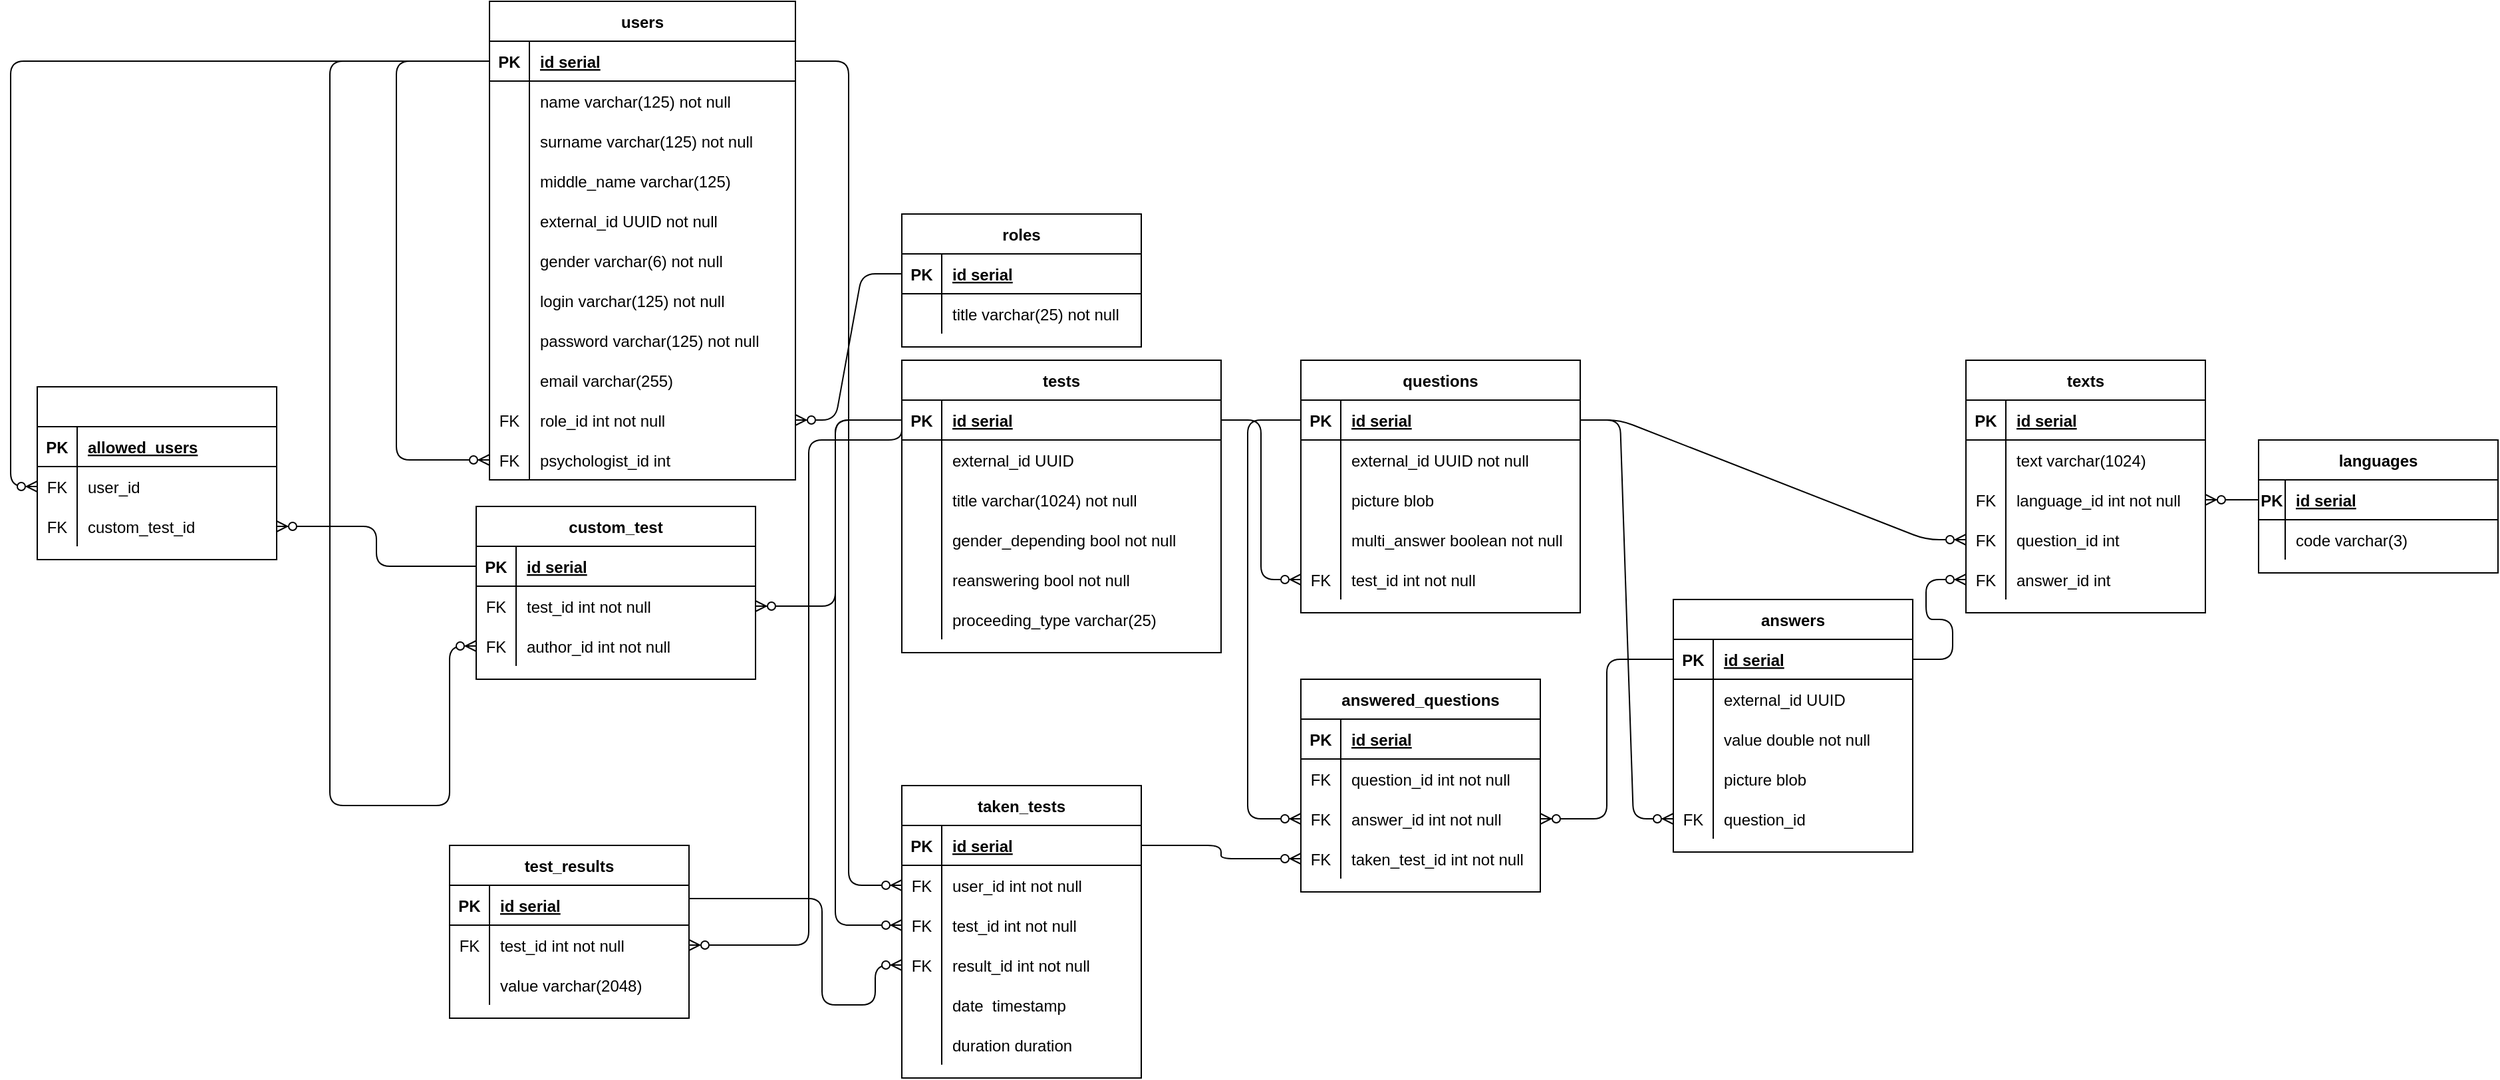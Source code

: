 <mxfile version="13.9.9" type="device"><diagram id="R2lEEEUBdFMjLlhIrx00" name="Page-1"><mxGraphModel dx="2321" dy="714" grid="1" gridSize="10" guides="1" tooltips="1" connect="1" arrows="1" fold="1" page="1" pageScale="1" pageWidth="850" pageHeight="1100" math="0" shadow="0" extFonts="Permanent Marker^https://fonts.googleapis.com/css?family=Permanent+Marker"><root><mxCell id="0"/><mxCell id="1" parent="0"/><mxCell id="3nkC1NGxihvUx6n18fSb-1" value="roles" style="shape=table;startSize=30;container=1;collapsible=1;childLayout=tableLayout;fixedRows=1;rowLines=0;fontStyle=1;align=center;resizeLast=1;" vertex="1" parent="1"><mxGeometry x="500" y="250" width="180" height="100" as="geometry"/></mxCell><mxCell id="3nkC1NGxihvUx6n18fSb-2" value="" style="shape=partialRectangle;collapsible=0;dropTarget=0;pointerEvents=0;fillColor=none;top=0;left=0;bottom=1;right=0;points=[[0,0.5],[1,0.5]];portConstraint=eastwest;" vertex="1" parent="3nkC1NGxihvUx6n18fSb-1"><mxGeometry y="30" width="180" height="30" as="geometry"/></mxCell><mxCell id="3nkC1NGxihvUx6n18fSb-3" value="PK" style="shape=partialRectangle;connectable=0;fillColor=none;top=0;left=0;bottom=0;right=0;fontStyle=1;overflow=hidden;" vertex="1" parent="3nkC1NGxihvUx6n18fSb-2"><mxGeometry width="30" height="30" as="geometry"/></mxCell><mxCell id="3nkC1NGxihvUx6n18fSb-4" value="id serial" style="shape=partialRectangle;connectable=0;fillColor=none;top=0;left=0;bottom=0;right=0;align=left;spacingLeft=6;fontStyle=5;overflow=hidden;" vertex="1" parent="3nkC1NGxihvUx6n18fSb-2"><mxGeometry x="30" width="150" height="30" as="geometry"/></mxCell><mxCell id="3nkC1NGxihvUx6n18fSb-5" value="" style="shape=partialRectangle;collapsible=0;dropTarget=0;pointerEvents=0;fillColor=none;top=0;left=0;bottom=0;right=0;points=[[0,0.5],[1,0.5]];portConstraint=eastwest;" vertex="1" parent="3nkC1NGxihvUx6n18fSb-1"><mxGeometry y="60" width="180" height="30" as="geometry"/></mxCell><mxCell id="3nkC1NGxihvUx6n18fSb-6" value="" style="shape=partialRectangle;connectable=0;fillColor=none;top=0;left=0;bottom=0;right=0;editable=1;overflow=hidden;" vertex="1" parent="3nkC1NGxihvUx6n18fSb-5"><mxGeometry width="30" height="30" as="geometry"/></mxCell><mxCell id="3nkC1NGxihvUx6n18fSb-7" value="title varchar(25) not null" style="shape=partialRectangle;connectable=0;fillColor=none;top=0;left=0;bottom=0;right=0;align=left;spacingLeft=6;overflow=hidden;" vertex="1" parent="3nkC1NGxihvUx6n18fSb-5"><mxGeometry x="30" width="150" height="30" as="geometry"/></mxCell><mxCell id="3nkC1NGxihvUx6n18fSb-14" value="users" style="shape=table;startSize=30;container=1;collapsible=1;childLayout=tableLayout;fixedRows=1;rowLines=0;fontStyle=1;align=center;resizeLast=1;" vertex="1" parent="1"><mxGeometry x="190" y="90" width="230" height="360" as="geometry"/></mxCell><mxCell id="3nkC1NGxihvUx6n18fSb-71" style="edgeStyle=orthogonalEdgeStyle;rounded=1;orthogonalLoop=1;jettySize=auto;html=1;entryX=0;entryY=0.5;entryDx=0;entryDy=0;endArrow=ERzeroToMany;endFill=1;" edge="1" parent="3nkC1NGxihvUx6n18fSb-14" source="3nkC1NGxihvUx6n18fSb-15" target="3nkC1NGxihvUx6n18fSb-66"><mxGeometry relative="1" as="geometry"><Array as="points"><mxPoint x="-70" y="45"/><mxPoint x="-70" y="345"/></Array></mxGeometry></mxCell><mxCell id="3nkC1NGxihvUx6n18fSb-15" value="" style="shape=partialRectangle;collapsible=0;dropTarget=0;pointerEvents=0;fillColor=none;top=0;left=0;bottom=1;right=0;points=[[0,0.5],[1,0.5]];portConstraint=eastwest;" vertex="1" parent="3nkC1NGxihvUx6n18fSb-14"><mxGeometry y="30" width="230" height="30" as="geometry"/></mxCell><mxCell id="3nkC1NGxihvUx6n18fSb-16" value="PK" style="shape=partialRectangle;connectable=0;fillColor=none;top=0;left=0;bottom=0;right=0;fontStyle=1;overflow=hidden;" vertex="1" parent="3nkC1NGxihvUx6n18fSb-15"><mxGeometry width="30" height="30" as="geometry"/></mxCell><mxCell id="3nkC1NGxihvUx6n18fSb-17" value="id serial" style="shape=partialRectangle;connectable=0;fillColor=none;top=0;left=0;bottom=0;right=0;align=left;spacingLeft=6;fontStyle=5;overflow=hidden;" vertex="1" parent="3nkC1NGxihvUx6n18fSb-15"><mxGeometry x="30" width="200" height="30" as="geometry"/></mxCell><mxCell id="3nkC1NGxihvUx6n18fSb-18" value="" style="shape=partialRectangle;collapsible=0;dropTarget=0;pointerEvents=0;fillColor=none;top=0;left=0;bottom=0;right=0;points=[[0,0.5],[1,0.5]];portConstraint=eastwest;" vertex="1" parent="3nkC1NGxihvUx6n18fSb-14"><mxGeometry y="60" width="230" height="30" as="geometry"/></mxCell><mxCell id="3nkC1NGxihvUx6n18fSb-19" value="" style="shape=partialRectangle;connectable=0;fillColor=none;top=0;left=0;bottom=0;right=0;editable=1;overflow=hidden;" vertex="1" parent="3nkC1NGxihvUx6n18fSb-18"><mxGeometry width="30" height="30" as="geometry"/></mxCell><mxCell id="3nkC1NGxihvUx6n18fSb-20" value="name varchar(125) not null" style="shape=partialRectangle;connectable=0;fillColor=none;top=0;left=0;bottom=0;right=0;align=left;spacingLeft=6;overflow=hidden;" vertex="1" parent="3nkC1NGxihvUx6n18fSb-18"><mxGeometry x="30" width="200" height="30" as="geometry"/></mxCell><mxCell id="3nkC1NGxihvUx6n18fSb-21" value="" style="shape=partialRectangle;collapsible=0;dropTarget=0;pointerEvents=0;fillColor=none;top=0;left=0;bottom=0;right=0;points=[[0,0.5],[1,0.5]];portConstraint=eastwest;" vertex="1" parent="3nkC1NGxihvUx6n18fSb-14"><mxGeometry y="90" width="230" height="30" as="geometry"/></mxCell><mxCell id="3nkC1NGxihvUx6n18fSb-22" value="" style="shape=partialRectangle;connectable=0;fillColor=none;top=0;left=0;bottom=0;right=0;editable=1;overflow=hidden;" vertex="1" parent="3nkC1NGxihvUx6n18fSb-21"><mxGeometry width="30" height="30" as="geometry"/></mxCell><mxCell id="3nkC1NGxihvUx6n18fSb-23" value="surname varchar(125) not null" style="shape=partialRectangle;connectable=0;fillColor=none;top=0;left=0;bottom=0;right=0;align=left;spacingLeft=6;overflow=hidden;" vertex="1" parent="3nkC1NGxihvUx6n18fSb-21"><mxGeometry x="30" width="200" height="30" as="geometry"/></mxCell><mxCell id="3nkC1NGxihvUx6n18fSb-24" value="" style="shape=partialRectangle;collapsible=0;dropTarget=0;pointerEvents=0;fillColor=none;top=0;left=0;bottom=0;right=0;points=[[0,0.5],[1,0.5]];portConstraint=eastwest;" vertex="1" parent="3nkC1NGxihvUx6n18fSb-14"><mxGeometry y="120" width="230" height="30" as="geometry"/></mxCell><mxCell id="3nkC1NGxihvUx6n18fSb-25" value="" style="shape=partialRectangle;connectable=0;fillColor=none;top=0;left=0;bottom=0;right=0;editable=1;overflow=hidden;" vertex="1" parent="3nkC1NGxihvUx6n18fSb-24"><mxGeometry width="30" height="30" as="geometry"/></mxCell><mxCell id="3nkC1NGxihvUx6n18fSb-26" value="middle_name varchar(125)" style="shape=partialRectangle;connectable=0;fillColor=none;top=0;left=0;bottom=0;right=0;align=left;spacingLeft=6;overflow=hidden;" vertex="1" parent="3nkC1NGxihvUx6n18fSb-24"><mxGeometry x="30" width="200" height="30" as="geometry"/></mxCell><mxCell id="3nkC1NGxihvUx6n18fSb-225" value="" style="shape=partialRectangle;collapsible=0;dropTarget=0;pointerEvents=0;fillColor=none;top=0;left=0;bottom=0;right=0;points=[[0,0.5],[1,0.5]];portConstraint=eastwest;" vertex="1" parent="3nkC1NGxihvUx6n18fSb-14"><mxGeometry y="150" width="230" height="30" as="geometry"/></mxCell><mxCell id="3nkC1NGxihvUx6n18fSb-226" value="" style="shape=partialRectangle;connectable=0;fillColor=none;top=0;left=0;bottom=0;right=0;editable=1;overflow=hidden;" vertex="1" parent="3nkC1NGxihvUx6n18fSb-225"><mxGeometry width="30" height="30" as="geometry"/></mxCell><mxCell id="3nkC1NGxihvUx6n18fSb-227" value="external_id UUID not null" style="shape=partialRectangle;connectable=0;fillColor=none;top=0;left=0;bottom=0;right=0;align=left;spacingLeft=6;overflow=hidden;" vertex="1" parent="3nkC1NGxihvUx6n18fSb-225"><mxGeometry x="30" width="200" height="30" as="geometry"/></mxCell><mxCell id="3nkC1NGxihvUx6n18fSb-56" value="" style="shape=partialRectangle;collapsible=0;dropTarget=0;pointerEvents=0;fillColor=none;top=0;left=0;bottom=0;right=0;points=[[0,0.5],[1,0.5]];portConstraint=eastwest;" vertex="1" parent="3nkC1NGxihvUx6n18fSb-14"><mxGeometry y="180" width="230" height="30" as="geometry"/></mxCell><mxCell id="3nkC1NGxihvUx6n18fSb-57" value="" style="shape=partialRectangle;connectable=0;fillColor=none;top=0;left=0;bottom=0;right=0;editable=1;overflow=hidden;" vertex="1" parent="3nkC1NGxihvUx6n18fSb-56"><mxGeometry width="30" height="30" as="geometry"/></mxCell><mxCell id="3nkC1NGxihvUx6n18fSb-58" value="gender varchar(6) not null" style="shape=partialRectangle;connectable=0;fillColor=none;top=0;left=0;bottom=0;right=0;align=left;spacingLeft=6;overflow=hidden;" vertex="1" parent="3nkC1NGxihvUx6n18fSb-56"><mxGeometry x="30" width="200" height="30" as="geometry"/></mxCell><mxCell id="3nkC1NGxihvUx6n18fSb-27" value="" style="shape=partialRectangle;collapsible=0;dropTarget=0;pointerEvents=0;fillColor=none;top=0;left=0;bottom=0;right=0;points=[[0,0.5],[1,0.5]];portConstraint=eastwest;" vertex="1" parent="3nkC1NGxihvUx6n18fSb-14"><mxGeometry y="210" width="230" height="30" as="geometry"/></mxCell><mxCell id="3nkC1NGxihvUx6n18fSb-28" value="" style="shape=partialRectangle;connectable=0;fillColor=none;top=0;left=0;bottom=0;right=0;editable=1;overflow=hidden;" vertex="1" parent="3nkC1NGxihvUx6n18fSb-27"><mxGeometry width="30" height="30" as="geometry"/></mxCell><mxCell id="3nkC1NGxihvUx6n18fSb-29" value="login varchar(125) not null" style="shape=partialRectangle;connectable=0;fillColor=none;top=0;left=0;bottom=0;right=0;align=left;spacingLeft=6;overflow=hidden;" vertex="1" parent="3nkC1NGxihvUx6n18fSb-27"><mxGeometry x="30" width="200" height="30" as="geometry"/></mxCell><mxCell id="3nkC1NGxihvUx6n18fSb-34" value="" style="shape=partialRectangle;collapsible=0;dropTarget=0;pointerEvents=0;fillColor=none;top=0;left=0;bottom=0;right=0;points=[[0,0.5],[1,0.5]];portConstraint=eastwest;" vertex="1" parent="3nkC1NGxihvUx6n18fSb-14"><mxGeometry y="240" width="230" height="30" as="geometry"/></mxCell><mxCell id="3nkC1NGxihvUx6n18fSb-35" value="" style="shape=partialRectangle;connectable=0;fillColor=none;top=0;left=0;bottom=0;right=0;editable=1;overflow=hidden;" vertex="1" parent="3nkC1NGxihvUx6n18fSb-34"><mxGeometry width="30" height="30" as="geometry"/></mxCell><mxCell id="3nkC1NGxihvUx6n18fSb-36" value="password varchar(125) not null" style="shape=partialRectangle;connectable=0;fillColor=none;top=0;left=0;bottom=0;right=0;align=left;spacingLeft=6;overflow=hidden;" vertex="1" parent="3nkC1NGxihvUx6n18fSb-34"><mxGeometry x="30" width="200" height="30" as="geometry"/></mxCell><mxCell id="3nkC1NGxihvUx6n18fSb-45" value="" style="shape=partialRectangle;collapsible=0;dropTarget=0;pointerEvents=0;fillColor=none;top=0;left=0;bottom=0;right=0;points=[[0,0.5],[1,0.5]];portConstraint=eastwest;" vertex="1" parent="3nkC1NGxihvUx6n18fSb-14"><mxGeometry y="270" width="230" height="30" as="geometry"/></mxCell><mxCell id="3nkC1NGxihvUx6n18fSb-46" value="" style="shape=partialRectangle;connectable=0;fillColor=none;top=0;left=0;bottom=0;right=0;editable=1;overflow=hidden;" vertex="1" parent="3nkC1NGxihvUx6n18fSb-45"><mxGeometry width="30" height="30" as="geometry"/></mxCell><mxCell id="3nkC1NGxihvUx6n18fSb-47" value="email varchar(255)" style="shape=partialRectangle;connectable=0;fillColor=none;top=0;left=0;bottom=0;right=0;align=left;spacingLeft=6;overflow=hidden;" vertex="1" parent="3nkC1NGxihvUx6n18fSb-45"><mxGeometry x="30" width="200" height="30" as="geometry"/></mxCell><mxCell id="3nkC1NGxihvUx6n18fSb-52" value="" style="shape=partialRectangle;collapsible=0;dropTarget=0;pointerEvents=0;fillColor=none;top=0;left=0;bottom=0;right=0;points=[[0,0.5],[1,0.5]];portConstraint=eastwest;" vertex="1" parent="3nkC1NGxihvUx6n18fSb-14"><mxGeometry y="300" width="230" height="30" as="geometry"/></mxCell><mxCell id="3nkC1NGxihvUx6n18fSb-53" value="FK" style="shape=partialRectangle;connectable=0;fillColor=none;top=0;left=0;bottom=0;right=0;fontStyle=0;overflow=hidden;" vertex="1" parent="3nkC1NGxihvUx6n18fSb-52"><mxGeometry width="30" height="30" as="geometry"/></mxCell><mxCell id="3nkC1NGxihvUx6n18fSb-54" value="role_id int not null" style="shape=partialRectangle;connectable=0;fillColor=none;top=0;left=0;bottom=0;right=0;align=left;spacingLeft=6;fontStyle=0;overflow=hidden;" vertex="1" parent="3nkC1NGxihvUx6n18fSb-52"><mxGeometry x="30" width="200" height="30" as="geometry"/></mxCell><mxCell id="3nkC1NGxihvUx6n18fSb-66" value="" style="shape=partialRectangle;collapsible=0;dropTarget=0;pointerEvents=0;fillColor=none;top=0;left=0;bottom=0;right=0;points=[[0,0.5],[1,0.5]];portConstraint=eastwest;" vertex="1" parent="3nkC1NGxihvUx6n18fSb-14"><mxGeometry y="330" width="230" height="30" as="geometry"/></mxCell><mxCell id="3nkC1NGxihvUx6n18fSb-67" value="FK" style="shape=partialRectangle;connectable=0;fillColor=none;top=0;left=0;bottom=0;right=0;fontStyle=0;overflow=hidden;" vertex="1" parent="3nkC1NGxihvUx6n18fSb-66"><mxGeometry width="30" height="30" as="geometry"/></mxCell><mxCell id="3nkC1NGxihvUx6n18fSb-68" value="psychologist_id int " style="shape=partialRectangle;connectable=0;fillColor=none;top=0;left=0;bottom=0;right=0;align=left;spacingLeft=6;fontStyle=0;overflow=hidden;" vertex="1" parent="3nkC1NGxihvUx6n18fSb-66"><mxGeometry x="30" width="200" height="30" as="geometry"/></mxCell><mxCell id="3nkC1NGxihvUx6n18fSb-55" value="" style="edgeStyle=entityRelationEdgeStyle;fontSize=12;html=1;endArrow=ERzeroToMany;endFill=1;exitX=0;exitY=0.5;exitDx=0;exitDy=0;" edge="1" parent="1" source="3nkC1NGxihvUx6n18fSb-2" target="3nkC1NGxihvUx6n18fSb-52"><mxGeometry width="100" height="100" relative="1" as="geometry"><mxPoint x="520" y="470" as="sourcePoint"/><mxPoint x="620" y="370" as="targetPoint"/></mxGeometry></mxCell><mxCell id="3nkC1NGxihvUx6n18fSb-72" value="tests" style="shape=table;startSize=30;container=1;collapsible=1;childLayout=tableLayout;fixedRows=1;rowLines=0;fontStyle=1;align=center;resizeLast=1;" vertex="1" parent="1"><mxGeometry x="500" y="360" width="240" height="220" as="geometry"/></mxCell><mxCell id="3nkC1NGxihvUx6n18fSb-73" value="" style="shape=partialRectangle;collapsible=0;dropTarget=0;pointerEvents=0;fillColor=none;top=0;left=0;bottom=1;right=0;points=[[0,0.5],[1,0.5]];portConstraint=eastwest;" vertex="1" parent="3nkC1NGxihvUx6n18fSb-72"><mxGeometry y="30" width="240" height="30" as="geometry"/></mxCell><mxCell id="3nkC1NGxihvUx6n18fSb-74" value="PK" style="shape=partialRectangle;connectable=0;fillColor=none;top=0;left=0;bottom=0;right=0;fontStyle=1;overflow=hidden;" vertex="1" parent="3nkC1NGxihvUx6n18fSb-73"><mxGeometry width="30" height="30" as="geometry"/></mxCell><mxCell id="3nkC1NGxihvUx6n18fSb-75" value="id serial" style="shape=partialRectangle;connectable=0;fillColor=none;top=0;left=0;bottom=0;right=0;align=left;spacingLeft=6;fontStyle=5;overflow=hidden;" vertex="1" parent="3nkC1NGxihvUx6n18fSb-73"><mxGeometry x="30" width="210" height="30" as="geometry"/></mxCell><mxCell id="3nkC1NGxihvUx6n18fSb-220" value="" style="shape=partialRectangle;collapsible=0;dropTarget=0;pointerEvents=0;fillColor=none;top=0;left=0;bottom=0;right=0;points=[[0,0.5],[1,0.5]];portConstraint=eastwest;" vertex="1" parent="3nkC1NGxihvUx6n18fSb-72"><mxGeometry y="60" width="240" height="30" as="geometry"/></mxCell><mxCell id="3nkC1NGxihvUx6n18fSb-221" value="" style="shape=partialRectangle;connectable=0;fillColor=none;top=0;left=0;bottom=0;right=0;editable=1;overflow=hidden;" vertex="1" parent="3nkC1NGxihvUx6n18fSb-220"><mxGeometry width="30" height="30" as="geometry"/></mxCell><mxCell id="3nkC1NGxihvUx6n18fSb-222" value="external_id UUID" style="shape=partialRectangle;connectable=0;fillColor=none;top=0;left=0;bottom=0;right=0;align=left;spacingLeft=6;overflow=hidden;" vertex="1" parent="3nkC1NGxihvUx6n18fSb-220"><mxGeometry x="30" width="210" height="30" as="geometry"/></mxCell><mxCell id="3nkC1NGxihvUx6n18fSb-76" value="" style="shape=partialRectangle;collapsible=0;dropTarget=0;pointerEvents=0;fillColor=none;top=0;left=0;bottom=0;right=0;points=[[0,0.5],[1,0.5]];portConstraint=eastwest;" vertex="1" parent="3nkC1NGxihvUx6n18fSb-72"><mxGeometry y="90" width="240" height="30" as="geometry"/></mxCell><mxCell id="3nkC1NGxihvUx6n18fSb-77" value="" style="shape=partialRectangle;connectable=0;fillColor=none;top=0;left=0;bottom=0;right=0;editable=1;overflow=hidden;" vertex="1" parent="3nkC1NGxihvUx6n18fSb-76"><mxGeometry width="30" height="30" as="geometry"/></mxCell><mxCell id="3nkC1NGxihvUx6n18fSb-78" value="title varchar(1024) not null" style="shape=partialRectangle;connectable=0;fillColor=none;top=0;left=0;bottom=0;right=0;align=left;spacingLeft=6;overflow=hidden;" vertex="1" parent="3nkC1NGxihvUx6n18fSb-76"><mxGeometry x="30" width="210" height="30" as="geometry"/></mxCell><mxCell id="3nkC1NGxihvUx6n18fSb-79" value="" style="shape=partialRectangle;collapsible=0;dropTarget=0;pointerEvents=0;fillColor=none;top=0;left=0;bottom=0;right=0;points=[[0,0.5],[1,0.5]];portConstraint=eastwest;" vertex="1" parent="3nkC1NGxihvUx6n18fSb-72"><mxGeometry y="120" width="240" height="30" as="geometry"/></mxCell><mxCell id="3nkC1NGxihvUx6n18fSb-80" value="" style="shape=partialRectangle;connectable=0;fillColor=none;top=0;left=0;bottom=0;right=0;editable=1;overflow=hidden;" vertex="1" parent="3nkC1NGxihvUx6n18fSb-79"><mxGeometry width="30" height="30" as="geometry"/></mxCell><mxCell id="3nkC1NGxihvUx6n18fSb-81" value="gender_depending bool not null" style="shape=partialRectangle;connectable=0;fillColor=none;top=0;left=0;bottom=0;right=0;align=left;spacingLeft=6;overflow=hidden;" vertex="1" parent="3nkC1NGxihvUx6n18fSb-79"><mxGeometry x="30" width="210" height="30" as="geometry"/></mxCell><mxCell id="3nkC1NGxihvUx6n18fSb-82" value="" style="shape=partialRectangle;collapsible=0;dropTarget=0;pointerEvents=0;fillColor=none;top=0;left=0;bottom=0;right=0;points=[[0,0.5],[1,0.5]];portConstraint=eastwest;" vertex="1" parent="3nkC1NGxihvUx6n18fSb-72"><mxGeometry y="150" width="240" height="30" as="geometry"/></mxCell><mxCell id="3nkC1NGxihvUx6n18fSb-83" value="" style="shape=partialRectangle;connectable=0;fillColor=none;top=0;left=0;bottom=0;right=0;editable=1;overflow=hidden;" vertex="1" parent="3nkC1NGxihvUx6n18fSb-82"><mxGeometry width="30" height="30" as="geometry"/></mxCell><mxCell id="3nkC1NGxihvUx6n18fSb-84" value="reanswering bool not null" style="shape=partialRectangle;connectable=0;fillColor=none;top=0;left=0;bottom=0;right=0;align=left;spacingLeft=6;overflow=hidden;" vertex="1" parent="3nkC1NGxihvUx6n18fSb-82"><mxGeometry x="30" width="210" height="30" as="geometry"/></mxCell><mxCell id="3nkC1NGxihvUx6n18fSb-114" value="" style="shape=partialRectangle;collapsible=0;dropTarget=0;pointerEvents=0;fillColor=none;top=0;left=0;bottom=0;right=0;points=[[0,0.5],[1,0.5]];portConstraint=eastwest;" vertex="1" parent="3nkC1NGxihvUx6n18fSb-72"><mxGeometry y="180" width="240" height="30" as="geometry"/></mxCell><mxCell id="3nkC1NGxihvUx6n18fSb-115" value="" style="shape=partialRectangle;connectable=0;fillColor=none;top=0;left=0;bottom=0;right=0;editable=1;overflow=hidden;" vertex="1" parent="3nkC1NGxihvUx6n18fSb-114"><mxGeometry width="30" height="30" as="geometry"/></mxCell><mxCell id="3nkC1NGxihvUx6n18fSb-116" value="proceeding_type varchar(25)" style="shape=partialRectangle;connectable=0;fillColor=none;top=0;left=0;bottom=0;right=0;align=left;spacingLeft=6;overflow=hidden;" vertex="1" parent="3nkC1NGxihvUx6n18fSb-114"><mxGeometry x="30" width="210" height="30" as="geometry"/></mxCell><mxCell id="3nkC1NGxihvUx6n18fSb-85" value="custom_test" style="shape=table;startSize=30;container=1;collapsible=1;childLayout=tableLayout;fixedRows=1;rowLines=0;fontStyle=1;align=center;resizeLast=1;" vertex="1" parent="1"><mxGeometry x="180" y="470" width="210" height="130" as="geometry"/></mxCell><mxCell id="3nkC1NGxihvUx6n18fSb-86" value="" style="shape=partialRectangle;collapsible=0;dropTarget=0;pointerEvents=0;fillColor=none;top=0;left=0;bottom=1;right=0;points=[[0,0.5],[1,0.5]];portConstraint=eastwest;" vertex="1" parent="3nkC1NGxihvUx6n18fSb-85"><mxGeometry y="30" width="210" height="30" as="geometry"/></mxCell><mxCell id="3nkC1NGxihvUx6n18fSb-87" value="PK" style="shape=partialRectangle;connectable=0;fillColor=none;top=0;left=0;bottom=0;right=0;fontStyle=1;overflow=hidden;" vertex="1" parent="3nkC1NGxihvUx6n18fSb-86"><mxGeometry width="30" height="30" as="geometry"/></mxCell><mxCell id="3nkC1NGxihvUx6n18fSb-88" value="id serial" style="shape=partialRectangle;connectable=0;fillColor=none;top=0;left=0;bottom=0;right=0;align=left;spacingLeft=6;fontStyle=5;overflow=hidden;" vertex="1" parent="3nkC1NGxihvUx6n18fSb-86"><mxGeometry x="30" width="180" height="30" as="geometry"/></mxCell><mxCell id="3nkC1NGxihvUx6n18fSb-89" value="" style="shape=partialRectangle;collapsible=0;dropTarget=0;pointerEvents=0;fillColor=none;top=0;left=0;bottom=0;right=0;points=[[0,0.5],[1,0.5]];portConstraint=eastwest;" vertex="1" parent="3nkC1NGxihvUx6n18fSb-85"><mxGeometry y="60" width="210" height="30" as="geometry"/></mxCell><mxCell id="3nkC1NGxihvUx6n18fSb-90" value="FK" style="shape=partialRectangle;connectable=0;fillColor=none;top=0;left=0;bottom=0;right=0;editable=1;overflow=hidden;fontStyle=0" vertex="1" parent="3nkC1NGxihvUx6n18fSb-89"><mxGeometry width="30" height="30" as="geometry"/></mxCell><mxCell id="3nkC1NGxihvUx6n18fSb-91" value="test_id int not null" style="shape=partialRectangle;connectable=0;fillColor=none;top=0;left=0;bottom=0;right=0;align=left;spacingLeft=6;overflow=hidden;" vertex="1" parent="3nkC1NGxihvUx6n18fSb-89"><mxGeometry x="30" width="180" height="30" as="geometry"/></mxCell><mxCell id="3nkC1NGxihvUx6n18fSb-92" value="" style="shape=partialRectangle;collapsible=0;dropTarget=0;pointerEvents=0;fillColor=none;top=0;left=0;bottom=0;right=0;points=[[0,0.5],[1,0.5]];portConstraint=eastwest;" vertex="1" parent="3nkC1NGxihvUx6n18fSb-85"><mxGeometry y="90" width="210" height="30" as="geometry"/></mxCell><mxCell id="3nkC1NGxihvUx6n18fSb-93" value="FK" style="shape=partialRectangle;connectable=0;fillColor=none;top=0;left=0;bottom=0;right=0;editable=1;overflow=hidden;fontStyle=0" vertex="1" parent="3nkC1NGxihvUx6n18fSb-92"><mxGeometry width="30" height="30" as="geometry"/></mxCell><mxCell id="3nkC1NGxihvUx6n18fSb-94" value="author_id int not null" style="shape=partialRectangle;connectable=0;fillColor=none;top=0;left=0;bottom=0;right=0;align=left;spacingLeft=6;overflow=hidden;" vertex="1" parent="3nkC1NGxihvUx6n18fSb-92"><mxGeometry x="30" width="180" height="30" as="geometry"/></mxCell><mxCell id="3nkC1NGxihvUx6n18fSb-99" style="edgeStyle=orthogonalEdgeStyle;rounded=1;orthogonalLoop=1;jettySize=auto;html=1;entryX=0;entryY=0.5;entryDx=0;entryDy=0;endArrow=ERzeroToMany;endFill=1;exitX=0;exitY=0.5;exitDx=0;exitDy=0;" edge="1" parent="1" source="3nkC1NGxihvUx6n18fSb-15" target="3nkC1NGxihvUx6n18fSb-92"><mxGeometry relative="1" as="geometry"><Array as="points"><mxPoint x="70" y="135"/><mxPoint x="70" y="695"/><mxPoint x="160" y="695"/><mxPoint x="160" y="575"/></Array></mxGeometry></mxCell><mxCell id="3nkC1NGxihvUx6n18fSb-100" style="edgeStyle=orthogonalEdgeStyle;rounded=1;orthogonalLoop=1;jettySize=auto;html=1;entryX=1;entryY=0.5;entryDx=0;entryDy=0;endArrow=ERzeroToMany;endFill=1;" edge="1" parent="1" source="3nkC1NGxihvUx6n18fSb-73" target="3nkC1NGxihvUx6n18fSb-89"><mxGeometry relative="1" as="geometry"><Array as="points"><mxPoint x="450" y="405"/><mxPoint x="450" y="545"/></Array></mxGeometry></mxCell><mxCell id="3nkC1NGxihvUx6n18fSb-101" value="questions" style="shape=table;startSize=30;container=1;collapsible=1;childLayout=tableLayout;fixedRows=1;rowLines=0;fontStyle=1;align=center;resizeLast=1;" vertex="1" parent="1"><mxGeometry x="800" y="360" width="210" height="190" as="geometry"/></mxCell><mxCell id="3nkC1NGxihvUx6n18fSb-102" value="" style="shape=partialRectangle;collapsible=0;dropTarget=0;pointerEvents=0;fillColor=none;top=0;left=0;bottom=1;right=0;points=[[0,0.5],[1,0.5]];portConstraint=eastwest;" vertex="1" parent="3nkC1NGxihvUx6n18fSb-101"><mxGeometry y="30" width="210" height="30" as="geometry"/></mxCell><mxCell id="3nkC1NGxihvUx6n18fSb-103" value="PK" style="shape=partialRectangle;connectable=0;fillColor=none;top=0;left=0;bottom=0;right=0;fontStyle=1;overflow=hidden;" vertex="1" parent="3nkC1NGxihvUx6n18fSb-102"><mxGeometry width="30" height="30" as="geometry"/></mxCell><mxCell id="3nkC1NGxihvUx6n18fSb-104" value="id serial" style="shape=partialRectangle;connectable=0;fillColor=none;top=0;left=0;bottom=0;right=0;align=left;spacingLeft=6;fontStyle=5;overflow=hidden;" vertex="1" parent="3nkC1NGxihvUx6n18fSb-102"><mxGeometry x="30" width="180" height="30" as="geometry"/></mxCell><mxCell id="3nkC1NGxihvUx6n18fSb-204" value="" style="shape=partialRectangle;collapsible=0;dropTarget=0;pointerEvents=0;fillColor=none;top=0;left=0;bottom=0;right=0;points=[[0,0.5],[1,0.5]];portConstraint=eastwest;" vertex="1" parent="3nkC1NGxihvUx6n18fSb-101"><mxGeometry y="60" width="210" height="30" as="geometry"/></mxCell><mxCell id="3nkC1NGxihvUx6n18fSb-205" value="" style="shape=partialRectangle;connectable=0;fillColor=none;top=0;left=0;bottom=0;right=0;editable=1;overflow=hidden;" vertex="1" parent="3nkC1NGxihvUx6n18fSb-204"><mxGeometry width="30" height="30" as="geometry"/></mxCell><mxCell id="3nkC1NGxihvUx6n18fSb-206" value="external_id UUID not null" style="shape=partialRectangle;connectable=0;fillColor=none;top=0;left=0;bottom=0;right=0;align=left;spacingLeft=6;overflow=hidden;" vertex="1" parent="3nkC1NGxihvUx6n18fSb-204"><mxGeometry x="30" width="180" height="30" as="geometry"/></mxCell><mxCell id="3nkC1NGxihvUx6n18fSb-108" value="" style="shape=partialRectangle;collapsible=0;dropTarget=0;pointerEvents=0;fillColor=none;top=0;left=0;bottom=0;right=0;points=[[0,0.5],[1,0.5]];portConstraint=eastwest;" vertex="1" parent="3nkC1NGxihvUx6n18fSb-101"><mxGeometry y="90" width="210" height="30" as="geometry"/></mxCell><mxCell id="3nkC1NGxihvUx6n18fSb-109" value="" style="shape=partialRectangle;connectable=0;fillColor=none;top=0;left=0;bottom=0;right=0;editable=1;overflow=hidden;" vertex="1" parent="3nkC1NGxihvUx6n18fSb-108"><mxGeometry width="30" height="30" as="geometry"/></mxCell><mxCell id="3nkC1NGxihvUx6n18fSb-110" value="picture blob " style="shape=partialRectangle;connectable=0;fillColor=none;top=0;left=0;bottom=0;right=0;align=left;spacingLeft=6;overflow=hidden;" vertex="1" parent="3nkC1NGxihvUx6n18fSb-108"><mxGeometry x="30" width="180" height="30" as="geometry"/></mxCell><mxCell id="3nkC1NGxihvUx6n18fSb-111" value="" style="shape=partialRectangle;collapsible=0;dropTarget=0;pointerEvents=0;fillColor=none;top=0;left=0;bottom=0;right=0;points=[[0,0.5],[1,0.5]];portConstraint=eastwest;" vertex="1" parent="3nkC1NGxihvUx6n18fSb-101"><mxGeometry y="120" width="210" height="30" as="geometry"/></mxCell><mxCell id="3nkC1NGxihvUx6n18fSb-112" value="" style="shape=partialRectangle;connectable=0;fillColor=none;top=0;left=0;bottom=0;right=0;editable=1;overflow=hidden;" vertex="1" parent="3nkC1NGxihvUx6n18fSb-111"><mxGeometry width="30" height="30" as="geometry"/></mxCell><mxCell id="3nkC1NGxihvUx6n18fSb-113" value="multi_answer boolean not null" style="shape=partialRectangle;connectable=0;fillColor=none;top=0;left=0;bottom=0;right=0;align=left;spacingLeft=6;overflow=hidden;" vertex="1" parent="3nkC1NGxihvUx6n18fSb-111"><mxGeometry x="30" width="180" height="30" as="geometry"/></mxCell><mxCell id="3nkC1NGxihvUx6n18fSb-118" value="" style="shape=partialRectangle;collapsible=0;dropTarget=0;pointerEvents=0;fillColor=none;top=0;left=0;bottom=0;right=0;points=[[0,0.5],[1,0.5]];portConstraint=eastwest;" vertex="1" parent="3nkC1NGxihvUx6n18fSb-101"><mxGeometry y="150" width="210" height="30" as="geometry"/></mxCell><mxCell id="3nkC1NGxihvUx6n18fSb-119" value="FK" style="shape=partialRectangle;connectable=0;fillColor=none;top=0;left=0;bottom=0;right=0;fontStyle=0;overflow=hidden;" vertex="1" parent="3nkC1NGxihvUx6n18fSb-118"><mxGeometry width="30" height="30" as="geometry"/></mxCell><mxCell id="3nkC1NGxihvUx6n18fSb-120" value="test_id int not null" style="shape=partialRectangle;connectable=0;fillColor=none;top=0;left=0;bottom=0;right=0;align=left;spacingLeft=6;fontStyle=0;overflow=hidden;" vertex="1" parent="3nkC1NGxihvUx6n18fSb-118"><mxGeometry x="30" width="180" height="30" as="geometry"/></mxCell><mxCell id="3nkC1NGxihvUx6n18fSb-121" value="" style="edgeStyle=entityRelationEdgeStyle;fontSize=12;html=1;endArrow=ERzeroToMany;endFill=1;exitX=1;exitY=0.5;exitDx=0;exitDy=0;entryX=0;entryY=0.5;entryDx=0;entryDy=0;" edge="1" parent="1" source="3nkC1NGxihvUx6n18fSb-73" target="3nkC1NGxihvUx6n18fSb-118"><mxGeometry width="100" height="100" relative="1" as="geometry"><mxPoint x="620" y="530" as="sourcePoint"/><mxPoint x="720" y="430" as="targetPoint"/></mxGeometry></mxCell><mxCell id="3nkC1NGxihvUx6n18fSb-122" value="answers" style="shape=table;startSize=30;container=1;collapsible=1;childLayout=tableLayout;fixedRows=1;rowLines=0;fontStyle=1;align=center;resizeLast=1;" vertex="1" parent="1"><mxGeometry x="1080" y="540" width="180" height="190" as="geometry"/></mxCell><mxCell id="3nkC1NGxihvUx6n18fSb-123" value="" style="shape=partialRectangle;collapsible=0;dropTarget=0;pointerEvents=0;fillColor=none;top=0;left=0;bottom=1;right=0;points=[[0,0.5],[1,0.5]];portConstraint=eastwest;" vertex="1" parent="3nkC1NGxihvUx6n18fSb-122"><mxGeometry y="30" width="180" height="30" as="geometry"/></mxCell><mxCell id="3nkC1NGxihvUx6n18fSb-124" value="PK" style="shape=partialRectangle;connectable=0;fillColor=none;top=0;left=0;bottom=0;right=0;fontStyle=1;overflow=hidden;" vertex="1" parent="3nkC1NGxihvUx6n18fSb-123"><mxGeometry width="30" height="30" as="geometry"/></mxCell><mxCell id="3nkC1NGxihvUx6n18fSb-125" value="id serial" style="shape=partialRectangle;connectable=0;fillColor=none;top=0;left=0;bottom=0;right=0;align=left;spacingLeft=6;fontStyle=5;overflow=hidden;" vertex="1" parent="3nkC1NGxihvUx6n18fSb-123"><mxGeometry x="30" width="150" height="30" as="geometry"/></mxCell><mxCell id="3nkC1NGxihvUx6n18fSb-207" value="" style="shape=partialRectangle;collapsible=0;dropTarget=0;pointerEvents=0;fillColor=none;top=0;left=0;bottom=0;right=0;points=[[0,0.5],[1,0.5]];portConstraint=eastwest;" vertex="1" parent="3nkC1NGxihvUx6n18fSb-122"><mxGeometry y="60" width="180" height="30" as="geometry"/></mxCell><mxCell id="3nkC1NGxihvUx6n18fSb-208" value="" style="shape=partialRectangle;connectable=0;fillColor=none;top=0;left=0;bottom=0;right=0;editable=1;overflow=hidden;" vertex="1" parent="3nkC1NGxihvUx6n18fSb-207"><mxGeometry width="30" height="30" as="geometry"/></mxCell><mxCell id="3nkC1NGxihvUx6n18fSb-209" value="external_id UUID" style="shape=partialRectangle;connectable=0;fillColor=none;top=0;left=0;bottom=0;right=0;align=left;spacingLeft=6;overflow=hidden;" vertex="1" parent="3nkC1NGxihvUx6n18fSb-207"><mxGeometry x="30" width="150" height="30" as="geometry"/></mxCell><mxCell id="3nkC1NGxihvUx6n18fSb-129" value="" style="shape=partialRectangle;collapsible=0;dropTarget=0;pointerEvents=0;fillColor=none;top=0;left=0;bottom=0;right=0;points=[[0,0.5],[1,0.5]];portConstraint=eastwest;" vertex="1" parent="3nkC1NGxihvUx6n18fSb-122"><mxGeometry y="90" width="180" height="30" as="geometry"/></mxCell><mxCell id="3nkC1NGxihvUx6n18fSb-130" value="" style="shape=partialRectangle;connectable=0;fillColor=none;top=0;left=0;bottom=0;right=0;editable=1;overflow=hidden;" vertex="1" parent="3nkC1NGxihvUx6n18fSb-129"><mxGeometry width="30" height="30" as="geometry"/></mxCell><mxCell id="3nkC1NGxihvUx6n18fSb-131" value="value double not null" style="shape=partialRectangle;connectable=0;fillColor=none;top=0;left=0;bottom=0;right=0;align=left;spacingLeft=6;overflow=hidden;" vertex="1" parent="3nkC1NGxihvUx6n18fSb-129"><mxGeometry x="30" width="150" height="30" as="geometry"/></mxCell><mxCell id="3nkC1NGxihvUx6n18fSb-132" value="" style="shape=partialRectangle;collapsible=0;dropTarget=0;pointerEvents=0;fillColor=none;top=0;left=0;bottom=0;right=0;points=[[0,0.5],[1,0.5]];portConstraint=eastwest;" vertex="1" parent="3nkC1NGxihvUx6n18fSb-122"><mxGeometry y="120" width="180" height="30" as="geometry"/></mxCell><mxCell id="3nkC1NGxihvUx6n18fSb-133" value="" style="shape=partialRectangle;connectable=0;fillColor=none;top=0;left=0;bottom=0;right=0;editable=1;overflow=hidden;" vertex="1" parent="3nkC1NGxihvUx6n18fSb-132"><mxGeometry width="30" height="30" as="geometry"/></mxCell><mxCell id="3nkC1NGxihvUx6n18fSb-134" value="picture blob" style="shape=partialRectangle;connectable=0;fillColor=none;top=0;left=0;bottom=0;right=0;align=left;spacingLeft=6;overflow=hidden;" vertex="1" parent="3nkC1NGxihvUx6n18fSb-132"><mxGeometry x="30" width="150" height="30" as="geometry"/></mxCell><mxCell id="3nkC1NGxihvUx6n18fSb-135" value="" style="shape=partialRectangle;collapsible=0;dropTarget=0;pointerEvents=0;fillColor=none;top=0;left=0;bottom=0;right=0;points=[[0,0.5],[1,0.5]];portConstraint=eastwest;" vertex="1" parent="3nkC1NGxihvUx6n18fSb-122"><mxGeometry y="150" width="180" height="30" as="geometry"/></mxCell><mxCell id="3nkC1NGxihvUx6n18fSb-136" value="FK" style="shape=partialRectangle;connectable=0;fillColor=none;top=0;left=0;bottom=0;right=0;fontStyle=0;overflow=hidden;" vertex="1" parent="3nkC1NGxihvUx6n18fSb-135"><mxGeometry width="30" height="30" as="geometry"/></mxCell><mxCell id="3nkC1NGxihvUx6n18fSb-137" value="question_id" style="shape=partialRectangle;connectable=0;fillColor=none;top=0;left=0;bottom=0;right=0;align=left;spacingLeft=6;fontStyle=0;overflow=hidden;" vertex="1" parent="3nkC1NGxihvUx6n18fSb-135"><mxGeometry x="30" width="150" height="30" as="geometry"/></mxCell><mxCell id="3nkC1NGxihvUx6n18fSb-138" value="" style="edgeStyle=entityRelationEdgeStyle;fontSize=12;html=1;endArrow=ERzeroToMany;endFill=1;entryX=0;entryY=0.5;entryDx=0;entryDy=0;" edge="1" parent="1" source="3nkC1NGxihvUx6n18fSb-102" target="3nkC1NGxihvUx6n18fSb-135"><mxGeometry width="100" height="100" relative="1" as="geometry"><mxPoint x="1060" y="430" as="sourcePoint"/><mxPoint x="1160" y="330" as="targetPoint"/></mxGeometry></mxCell><mxCell id="3nkC1NGxihvUx6n18fSb-139" value="texts" style="shape=table;startSize=30;container=1;collapsible=1;childLayout=tableLayout;fixedRows=1;rowLines=0;fontStyle=1;align=center;resizeLast=1;" vertex="1" parent="1"><mxGeometry x="1300" y="360" width="180" height="190" as="geometry"/></mxCell><mxCell id="3nkC1NGxihvUx6n18fSb-140" value="" style="shape=partialRectangle;collapsible=0;dropTarget=0;pointerEvents=0;fillColor=none;top=0;left=0;bottom=1;right=0;points=[[0,0.5],[1,0.5]];portConstraint=eastwest;" vertex="1" parent="3nkC1NGxihvUx6n18fSb-139"><mxGeometry y="30" width="180" height="30" as="geometry"/></mxCell><mxCell id="3nkC1NGxihvUx6n18fSb-141" value="PK" style="shape=partialRectangle;connectable=0;fillColor=none;top=0;left=0;bottom=0;right=0;fontStyle=1;overflow=hidden;" vertex="1" parent="3nkC1NGxihvUx6n18fSb-140"><mxGeometry width="30" height="30" as="geometry"/></mxCell><mxCell id="3nkC1NGxihvUx6n18fSb-142" value="id serial" style="shape=partialRectangle;connectable=0;fillColor=none;top=0;left=0;bottom=0;right=0;align=left;spacingLeft=6;fontStyle=5;overflow=hidden;" vertex="1" parent="3nkC1NGxihvUx6n18fSb-140"><mxGeometry x="30" width="150" height="30" as="geometry"/></mxCell><mxCell id="3nkC1NGxihvUx6n18fSb-143" value="" style="shape=partialRectangle;collapsible=0;dropTarget=0;pointerEvents=0;fillColor=none;top=0;left=0;bottom=0;right=0;points=[[0,0.5],[1,0.5]];portConstraint=eastwest;" vertex="1" parent="3nkC1NGxihvUx6n18fSb-139"><mxGeometry y="60" width="180" height="30" as="geometry"/></mxCell><mxCell id="3nkC1NGxihvUx6n18fSb-144" value="" style="shape=partialRectangle;connectable=0;fillColor=none;top=0;left=0;bottom=0;right=0;editable=1;overflow=hidden;" vertex="1" parent="3nkC1NGxihvUx6n18fSb-143"><mxGeometry width="30" height="30" as="geometry"/></mxCell><mxCell id="3nkC1NGxihvUx6n18fSb-145" value="text varchar(1024)" style="shape=partialRectangle;connectable=0;fillColor=none;top=0;left=0;bottom=0;right=0;align=left;spacingLeft=6;overflow=hidden;" vertex="1" parent="3nkC1NGxihvUx6n18fSb-143"><mxGeometry x="30" width="150" height="30" as="geometry"/></mxCell><mxCell id="3nkC1NGxihvUx6n18fSb-146" value="" style="shape=partialRectangle;collapsible=0;dropTarget=0;pointerEvents=0;fillColor=none;top=0;left=0;bottom=0;right=0;points=[[0,0.5],[1,0.5]];portConstraint=eastwest;" vertex="1" parent="3nkC1NGxihvUx6n18fSb-139"><mxGeometry y="90" width="180" height="30" as="geometry"/></mxCell><mxCell id="3nkC1NGxihvUx6n18fSb-147" value="FK" style="shape=partialRectangle;connectable=0;fillColor=none;top=0;left=0;bottom=0;right=0;editable=1;overflow=hidden;" vertex="1" parent="3nkC1NGxihvUx6n18fSb-146"><mxGeometry width="30" height="30" as="geometry"/></mxCell><mxCell id="3nkC1NGxihvUx6n18fSb-148" value="language_id int not null" style="shape=partialRectangle;connectable=0;fillColor=none;top=0;left=0;bottom=0;right=0;align=left;spacingLeft=6;overflow=hidden;" vertex="1" parent="3nkC1NGxihvUx6n18fSb-146"><mxGeometry x="30" width="150" height="30" as="geometry"/></mxCell><mxCell id="3nkC1NGxihvUx6n18fSb-173" value="" style="shape=partialRectangle;collapsible=0;dropTarget=0;pointerEvents=0;fillColor=none;top=0;left=0;bottom=0;right=0;points=[[0,0.5],[1,0.5]];portConstraint=eastwest;" vertex="1" parent="3nkC1NGxihvUx6n18fSb-139"><mxGeometry y="120" width="180" height="30" as="geometry"/></mxCell><mxCell id="3nkC1NGxihvUx6n18fSb-174" value="FK" style="shape=partialRectangle;connectable=0;fillColor=none;top=0;left=0;bottom=0;right=0;fontStyle=0;overflow=hidden;" vertex="1" parent="3nkC1NGxihvUx6n18fSb-173"><mxGeometry width="30" height="30" as="geometry"/></mxCell><mxCell id="3nkC1NGxihvUx6n18fSb-175" value="question_id int" style="shape=partialRectangle;connectable=0;fillColor=none;top=0;left=0;bottom=0;right=0;align=left;spacingLeft=6;fontStyle=0;overflow=hidden;" vertex="1" parent="3nkC1NGxihvUx6n18fSb-173"><mxGeometry x="30" width="150" height="30" as="geometry"/></mxCell><mxCell id="3nkC1NGxihvUx6n18fSb-170" value="" style="shape=partialRectangle;collapsible=0;dropTarget=0;pointerEvents=0;fillColor=none;top=0;left=0;bottom=0;right=0;points=[[0,0.5],[1,0.5]];portConstraint=eastwest;" vertex="1" parent="3nkC1NGxihvUx6n18fSb-139"><mxGeometry y="150" width="180" height="30" as="geometry"/></mxCell><mxCell id="3nkC1NGxihvUx6n18fSb-171" value="FK" style="shape=partialRectangle;connectable=0;fillColor=none;top=0;left=0;bottom=0;right=0;fontStyle=0;overflow=hidden;" vertex="1" parent="3nkC1NGxihvUx6n18fSb-170"><mxGeometry width="30" height="30" as="geometry"/></mxCell><mxCell id="3nkC1NGxihvUx6n18fSb-172" value="answer_id int" style="shape=partialRectangle;connectable=0;fillColor=none;top=0;left=0;bottom=0;right=0;align=left;spacingLeft=6;fontStyle=0;overflow=hidden;" vertex="1" parent="3nkC1NGxihvUx6n18fSb-170"><mxGeometry x="30" width="150" height="30" as="geometry"/></mxCell><mxCell id="3nkC1NGxihvUx6n18fSb-152" value="languages" style="shape=table;startSize=30;container=1;collapsible=1;childLayout=tableLayout;fixedRows=1;rowLines=0;fontStyle=1;align=center;resizeLast=1;" vertex="1" parent="1"><mxGeometry x="1520" y="420" width="180" height="100" as="geometry"/></mxCell><mxCell id="3nkC1NGxihvUx6n18fSb-153" value="" style="shape=partialRectangle;collapsible=0;dropTarget=0;pointerEvents=0;fillColor=none;top=0;left=0;bottom=1;right=0;points=[[0,0.5],[1,0.5]];portConstraint=eastwest;" vertex="1" parent="3nkC1NGxihvUx6n18fSb-152"><mxGeometry y="30" width="180" height="30" as="geometry"/></mxCell><mxCell id="3nkC1NGxihvUx6n18fSb-154" value="PK" style="shape=partialRectangle;connectable=0;fillColor=none;top=0;left=0;bottom=0;right=0;fontStyle=1;overflow=hidden;" vertex="1" parent="3nkC1NGxihvUx6n18fSb-153"><mxGeometry width="20" height="30" as="geometry"/></mxCell><mxCell id="3nkC1NGxihvUx6n18fSb-155" value="id serial" style="shape=partialRectangle;connectable=0;fillColor=none;top=0;left=0;bottom=0;right=0;align=left;spacingLeft=6;fontStyle=5;overflow=hidden;" vertex="1" parent="3nkC1NGxihvUx6n18fSb-153"><mxGeometry x="20" width="160" height="30" as="geometry"/></mxCell><mxCell id="3nkC1NGxihvUx6n18fSb-156" value="" style="shape=partialRectangle;collapsible=0;dropTarget=0;pointerEvents=0;fillColor=none;top=0;left=0;bottom=0;right=0;points=[[0,0.5],[1,0.5]];portConstraint=eastwest;" vertex="1" parent="3nkC1NGxihvUx6n18fSb-152"><mxGeometry y="60" width="180" height="30" as="geometry"/></mxCell><mxCell id="3nkC1NGxihvUx6n18fSb-157" value="" style="shape=partialRectangle;connectable=0;fillColor=none;top=0;left=0;bottom=0;right=0;editable=1;overflow=hidden;" vertex="1" parent="3nkC1NGxihvUx6n18fSb-156"><mxGeometry width="20" height="30" as="geometry"/></mxCell><mxCell id="3nkC1NGxihvUx6n18fSb-158" value="code varchar(3)" style="shape=partialRectangle;connectable=0;fillColor=none;top=0;left=0;bottom=0;right=0;align=left;spacingLeft=6;overflow=hidden;" vertex="1" parent="3nkC1NGxihvUx6n18fSb-156"><mxGeometry x="20" width="160" height="30" as="geometry"/></mxCell><mxCell id="3nkC1NGxihvUx6n18fSb-165" value="" style="edgeStyle=entityRelationEdgeStyle;fontSize=12;html=1;endArrow=ERzeroToMany;endFill=1;entryX=1;entryY=0.5;entryDx=0;entryDy=0;exitX=0;exitY=0.5;exitDx=0;exitDy=0;" edge="1" parent="1" source="3nkC1NGxihvUx6n18fSb-153" target="3nkC1NGxihvUx6n18fSb-146"><mxGeometry width="100" height="100" relative="1" as="geometry"><mxPoint x="1610" y="670" as="sourcePoint"/><mxPoint x="1380" y="570" as="targetPoint"/></mxGeometry></mxCell><mxCell id="3nkC1NGxihvUx6n18fSb-176" value="" style="edgeStyle=entityRelationEdgeStyle;fontSize=12;html=1;endArrow=ERzeroToMany;endFill=1;exitX=1;exitY=0.5;exitDx=0;exitDy=0;entryX=0;entryY=0.5;entryDx=0;entryDy=0;" edge="1" parent="1" source="3nkC1NGxihvUx6n18fSb-123" target="3nkC1NGxihvUx6n18fSb-170"><mxGeometry width="100" height="100" relative="1" as="geometry"><mxPoint x="1320" y="190" as="sourcePoint"/><mxPoint x="1420" y="90" as="targetPoint"/></mxGeometry></mxCell><mxCell id="3nkC1NGxihvUx6n18fSb-177" value="" style="edgeStyle=entityRelationEdgeStyle;fontSize=12;html=1;endArrow=ERzeroToMany;endFill=1;entryX=0;entryY=0.5;entryDx=0;entryDy=0;" edge="1" parent="1" source="3nkC1NGxihvUx6n18fSb-102" target="3nkC1NGxihvUx6n18fSb-173"><mxGeometry width="100" height="100" relative="1" as="geometry"><mxPoint x="1130" y="630" as="sourcePoint"/><mxPoint x="1230" y="530" as="targetPoint"/></mxGeometry></mxCell><mxCell id="3nkC1NGxihvUx6n18fSb-178" value="taken_tests" style="shape=table;startSize=30;container=1;collapsible=1;childLayout=tableLayout;fixedRows=1;rowLines=0;fontStyle=1;align=center;resizeLast=1;" vertex="1" parent="1"><mxGeometry x="500" y="680" width="180" height="220.0" as="geometry"/></mxCell><mxCell id="3nkC1NGxihvUx6n18fSb-179" value="" style="shape=partialRectangle;collapsible=0;dropTarget=0;pointerEvents=0;fillColor=none;top=0;left=0;bottom=1;right=0;points=[[0,0.5],[1,0.5]];portConstraint=eastwest;" vertex="1" parent="3nkC1NGxihvUx6n18fSb-178"><mxGeometry y="30" width="180" height="30" as="geometry"/></mxCell><mxCell id="3nkC1NGxihvUx6n18fSb-180" value="PK" style="shape=partialRectangle;connectable=0;fillColor=none;top=0;left=0;bottom=0;right=0;fontStyle=1;overflow=hidden;" vertex="1" parent="3nkC1NGxihvUx6n18fSb-179"><mxGeometry width="30" height="30" as="geometry"/></mxCell><mxCell id="3nkC1NGxihvUx6n18fSb-181" value="id serial" style="shape=partialRectangle;connectable=0;fillColor=none;top=0;left=0;bottom=0;right=0;align=left;spacingLeft=6;fontStyle=5;overflow=hidden;" vertex="1" parent="3nkC1NGxihvUx6n18fSb-179"><mxGeometry x="30" width="150" height="30" as="geometry"/></mxCell><mxCell id="3nkC1NGxihvUx6n18fSb-182" value="" style="shape=partialRectangle;collapsible=0;dropTarget=0;pointerEvents=0;fillColor=none;top=0;left=0;bottom=0;right=0;points=[[0,0.5],[1,0.5]];portConstraint=eastwest;" vertex="1" parent="3nkC1NGxihvUx6n18fSb-178"><mxGeometry y="60" width="180" height="30" as="geometry"/></mxCell><mxCell id="3nkC1NGxihvUx6n18fSb-183" value="FK" style="shape=partialRectangle;connectable=0;fillColor=none;top=0;left=0;bottom=0;right=0;editable=1;overflow=hidden;" vertex="1" parent="3nkC1NGxihvUx6n18fSb-182"><mxGeometry width="30" height="30" as="geometry"/></mxCell><mxCell id="3nkC1NGxihvUx6n18fSb-184" value="user_id int not null" style="shape=partialRectangle;connectable=0;fillColor=none;top=0;left=0;bottom=0;right=0;align=left;spacingLeft=6;overflow=hidden;" vertex="1" parent="3nkC1NGxihvUx6n18fSb-182"><mxGeometry x="30" width="150" height="30" as="geometry"/></mxCell><mxCell id="3nkC1NGxihvUx6n18fSb-185" value="" style="shape=partialRectangle;collapsible=0;dropTarget=0;pointerEvents=0;fillColor=none;top=0;left=0;bottom=0;right=0;points=[[0,0.5],[1,0.5]];portConstraint=eastwest;" vertex="1" parent="3nkC1NGxihvUx6n18fSb-178"><mxGeometry y="90" width="180" height="30" as="geometry"/></mxCell><mxCell id="3nkC1NGxihvUx6n18fSb-186" value="FK" style="shape=partialRectangle;connectable=0;fillColor=none;top=0;left=0;bottom=0;right=0;editable=1;overflow=hidden;" vertex="1" parent="3nkC1NGxihvUx6n18fSb-185"><mxGeometry width="30" height="30" as="geometry"/></mxCell><mxCell id="3nkC1NGxihvUx6n18fSb-187" value="test_id int not null" style="shape=partialRectangle;connectable=0;fillColor=none;top=0;left=0;bottom=0;right=0;align=left;spacingLeft=6;overflow=hidden;" vertex="1" parent="3nkC1NGxihvUx6n18fSb-185"><mxGeometry x="30" width="150" height="30" as="geometry"/></mxCell><mxCell id="3nkC1NGxihvUx6n18fSb-228" value="" style="shape=partialRectangle;collapsible=0;dropTarget=0;pointerEvents=0;fillColor=none;top=0;left=0;bottom=0;right=0;points=[[0,0.5],[1,0.5]];portConstraint=eastwest;" vertex="1" parent="3nkC1NGxihvUx6n18fSb-178"><mxGeometry y="120" width="180" height="30" as="geometry"/></mxCell><mxCell id="3nkC1NGxihvUx6n18fSb-229" value="FK" style="shape=partialRectangle;connectable=0;fillColor=none;top=0;left=0;bottom=0;right=0;editable=1;overflow=hidden;" vertex="1" parent="3nkC1NGxihvUx6n18fSb-228"><mxGeometry width="30" height="30" as="geometry"/></mxCell><mxCell id="3nkC1NGxihvUx6n18fSb-230" value="result_id int not null" style="shape=partialRectangle;connectable=0;fillColor=none;top=0;left=0;bottom=0;right=0;align=left;spacingLeft=6;overflow=hidden;" vertex="1" parent="3nkC1NGxihvUx6n18fSb-228"><mxGeometry x="30" width="150" height="30" as="geometry"/></mxCell><mxCell id="3nkC1NGxihvUx6n18fSb-188" value="" style="shape=partialRectangle;collapsible=0;dropTarget=0;pointerEvents=0;fillColor=none;top=0;left=0;bottom=0;right=0;points=[[0,0.5],[1,0.5]];portConstraint=eastwest;" vertex="1" parent="3nkC1NGxihvUx6n18fSb-178"><mxGeometry y="150" width="180" height="30" as="geometry"/></mxCell><mxCell id="3nkC1NGxihvUx6n18fSb-189" value="" style="shape=partialRectangle;connectable=0;fillColor=none;top=0;left=0;bottom=0;right=0;editable=1;overflow=hidden;" vertex="1" parent="3nkC1NGxihvUx6n18fSb-188"><mxGeometry width="30" height="30" as="geometry"/></mxCell><mxCell id="3nkC1NGxihvUx6n18fSb-190" value="date  timestamp" style="shape=partialRectangle;connectable=0;fillColor=none;top=0;left=0;bottom=0;right=0;align=left;spacingLeft=6;overflow=hidden;" vertex="1" parent="3nkC1NGxihvUx6n18fSb-188"><mxGeometry x="30" width="150" height="30" as="geometry"/></mxCell><mxCell id="3nkC1NGxihvUx6n18fSb-250" value="" style="shape=partialRectangle;collapsible=0;dropTarget=0;pointerEvents=0;fillColor=none;top=0;left=0;bottom=0;right=0;points=[[0,0.5],[1,0.5]];portConstraint=eastwest;" vertex="1" parent="3nkC1NGxihvUx6n18fSb-178"><mxGeometry y="180" width="180" height="30" as="geometry"/></mxCell><mxCell id="3nkC1NGxihvUx6n18fSb-251" value="" style="shape=partialRectangle;connectable=0;fillColor=none;top=0;left=0;bottom=0;right=0;editable=1;overflow=hidden;" vertex="1" parent="3nkC1NGxihvUx6n18fSb-250"><mxGeometry width="30" height="30" as="geometry"/></mxCell><mxCell id="3nkC1NGxihvUx6n18fSb-252" value="duration duration" style="shape=partialRectangle;connectable=0;fillColor=none;top=0;left=0;bottom=0;right=0;align=left;spacingLeft=6;overflow=hidden;" vertex="1" parent="3nkC1NGxihvUx6n18fSb-250"><mxGeometry x="30" width="150" height="30" as="geometry"/></mxCell><mxCell id="3nkC1NGxihvUx6n18fSb-191" value="answered_questions" style="shape=table;startSize=30;container=1;collapsible=1;childLayout=tableLayout;fixedRows=1;rowLines=0;fontStyle=1;align=center;resizeLast=1;" vertex="1" parent="1"><mxGeometry x="800" y="600" width="180" height="160" as="geometry"/></mxCell><mxCell id="3nkC1NGxihvUx6n18fSb-192" value="" style="shape=partialRectangle;collapsible=0;dropTarget=0;pointerEvents=0;fillColor=none;top=0;left=0;bottom=1;right=0;points=[[0,0.5],[1,0.5]];portConstraint=eastwest;" vertex="1" parent="3nkC1NGxihvUx6n18fSb-191"><mxGeometry y="30" width="180" height="30" as="geometry"/></mxCell><mxCell id="3nkC1NGxihvUx6n18fSb-193" value="PK" style="shape=partialRectangle;connectable=0;fillColor=none;top=0;left=0;bottom=0;right=0;fontStyle=1;overflow=hidden;" vertex="1" parent="3nkC1NGxihvUx6n18fSb-192"><mxGeometry width="30" height="30" as="geometry"/></mxCell><mxCell id="3nkC1NGxihvUx6n18fSb-194" value="id serial" style="shape=partialRectangle;connectable=0;fillColor=none;top=0;left=0;bottom=0;right=0;align=left;spacingLeft=6;fontStyle=5;overflow=hidden;" vertex="1" parent="3nkC1NGxihvUx6n18fSb-192"><mxGeometry x="30" width="150" height="30" as="geometry"/></mxCell><mxCell id="3nkC1NGxihvUx6n18fSb-195" value="" style="shape=partialRectangle;collapsible=0;dropTarget=0;pointerEvents=0;fillColor=none;top=0;left=0;bottom=0;right=0;points=[[0,0.5],[1,0.5]];portConstraint=eastwest;" vertex="1" parent="3nkC1NGxihvUx6n18fSb-191"><mxGeometry y="60" width="180" height="30" as="geometry"/></mxCell><mxCell id="3nkC1NGxihvUx6n18fSb-196" value="FK" style="shape=partialRectangle;connectable=0;fillColor=none;top=0;left=0;bottom=0;right=0;editable=1;overflow=hidden;" vertex="1" parent="3nkC1NGxihvUx6n18fSb-195"><mxGeometry width="30" height="30" as="geometry"/></mxCell><mxCell id="3nkC1NGxihvUx6n18fSb-197" value="question_id int not null" style="shape=partialRectangle;connectable=0;fillColor=none;top=0;left=0;bottom=0;right=0;align=left;spacingLeft=6;overflow=hidden;" vertex="1" parent="3nkC1NGxihvUx6n18fSb-195"><mxGeometry x="30" width="150" height="30" as="geometry"/></mxCell><mxCell id="3nkC1NGxihvUx6n18fSb-198" value="" style="shape=partialRectangle;collapsible=0;dropTarget=0;pointerEvents=0;fillColor=none;top=0;left=0;bottom=0;right=0;points=[[0,0.5],[1,0.5]];portConstraint=eastwest;" vertex="1" parent="3nkC1NGxihvUx6n18fSb-191"><mxGeometry y="90" width="180" height="30" as="geometry"/></mxCell><mxCell id="3nkC1NGxihvUx6n18fSb-199" value="FK" style="shape=partialRectangle;connectable=0;fillColor=none;top=0;left=0;bottom=0;right=0;editable=1;overflow=hidden;" vertex="1" parent="3nkC1NGxihvUx6n18fSb-198"><mxGeometry width="30" height="30" as="geometry"/></mxCell><mxCell id="3nkC1NGxihvUx6n18fSb-200" value="answer_id int not null" style="shape=partialRectangle;connectable=0;fillColor=none;top=0;left=0;bottom=0;right=0;align=left;spacingLeft=6;overflow=hidden;" vertex="1" parent="3nkC1NGxihvUx6n18fSb-198"><mxGeometry x="30" width="150" height="30" as="geometry"/></mxCell><mxCell id="3nkC1NGxihvUx6n18fSb-264" value="" style="shape=partialRectangle;collapsible=0;dropTarget=0;pointerEvents=0;fillColor=none;top=0;left=0;bottom=0;right=0;points=[[0,0.5],[1,0.5]];portConstraint=eastwest;" vertex="1" parent="3nkC1NGxihvUx6n18fSb-191"><mxGeometry y="120" width="180" height="30" as="geometry"/></mxCell><mxCell id="3nkC1NGxihvUx6n18fSb-265" value="FK" style="shape=partialRectangle;connectable=0;fillColor=none;top=0;left=0;bottom=0;right=0;fontStyle=0;overflow=hidden;" vertex="1" parent="3nkC1NGxihvUx6n18fSb-264"><mxGeometry width="30" height="30" as="geometry"/></mxCell><mxCell id="3nkC1NGxihvUx6n18fSb-266" value="taken_test_id int not null" style="shape=partialRectangle;connectable=0;fillColor=none;top=0;left=0;bottom=0;right=0;align=left;spacingLeft=6;fontStyle=0;overflow=hidden;" vertex="1" parent="3nkC1NGxihvUx6n18fSb-264"><mxGeometry x="30" width="150" height="30" as="geometry"/></mxCell><mxCell id="3nkC1NGxihvUx6n18fSb-212" style="edgeStyle=orthogonalEdgeStyle;rounded=1;orthogonalLoop=1;jettySize=auto;html=1;exitX=0;exitY=0.5;exitDx=0;exitDy=0;endArrow=ERzeroToMany;endFill=1;entryX=0;entryY=0.5;entryDx=0;entryDy=0;" edge="1" parent="1" source="3nkC1NGxihvUx6n18fSb-102" target="3nkC1NGxihvUx6n18fSb-198"><mxGeometry relative="1" as="geometry"><Array as="points"><mxPoint x="760" y="405"/><mxPoint x="760" y="705"/></Array></mxGeometry></mxCell><mxCell id="3nkC1NGxihvUx6n18fSb-213" style="edgeStyle=orthogonalEdgeStyle;rounded=1;orthogonalLoop=1;jettySize=auto;html=1;exitX=0;exitY=0.5;exitDx=0;exitDy=0;entryX=1;entryY=0.5;entryDx=0;entryDy=0;endArrow=ERzeroToMany;endFill=1;" edge="1" parent="1" source="3nkC1NGxihvUx6n18fSb-123" target="3nkC1NGxihvUx6n18fSb-198"><mxGeometry relative="1" as="geometry"/></mxCell><mxCell id="3nkC1NGxihvUx6n18fSb-223" style="edgeStyle=orthogonalEdgeStyle;rounded=1;orthogonalLoop=1;jettySize=auto;html=1;entryX=0;entryY=0.5;entryDx=0;entryDy=0;endArrow=ERzeroToMany;endFill=1;" edge="1" parent="1" source="3nkC1NGxihvUx6n18fSb-73" target="3nkC1NGxihvUx6n18fSb-185"><mxGeometry relative="1" as="geometry"><Array as="points"><mxPoint x="450" y="405"/><mxPoint x="450" y="785"/></Array></mxGeometry></mxCell><mxCell id="3nkC1NGxihvUx6n18fSb-224" style="edgeStyle=orthogonalEdgeStyle;rounded=1;orthogonalLoop=1;jettySize=auto;html=1;exitX=1;exitY=0.5;exitDx=0;exitDy=0;entryX=0;entryY=0.5;entryDx=0;entryDy=0;endArrow=ERzeroToMany;endFill=1;" edge="1" parent="1" source="3nkC1NGxihvUx6n18fSb-15" target="3nkC1NGxihvUx6n18fSb-182"><mxGeometry relative="1" as="geometry"><Array as="points"><mxPoint x="460" y="135"/><mxPoint x="460" y="755"/></Array></mxGeometry></mxCell><mxCell id="3nkC1NGxihvUx6n18fSb-231" value="test_results" style="shape=table;startSize=30;container=1;collapsible=1;childLayout=tableLayout;fixedRows=1;rowLines=0;fontStyle=1;align=center;resizeLast=1;" vertex="1" parent="1"><mxGeometry x="160" y="725" width="180" height="130" as="geometry"/></mxCell><mxCell id="3nkC1NGxihvUx6n18fSb-232" value="" style="shape=partialRectangle;collapsible=0;dropTarget=0;pointerEvents=0;fillColor=none;top=0;left=0;bottom=1;right=0;points=[[0,0.5],[1,0.5]];portConstraint=eastwest;" vertex="1" parent="3nkC1NGxihvUx6n18fSb-231"><mxGeometry y="30" width="180" height="30" as="geometry"/></mxCell><mxCell id="3nkC1NGxihvUx6n18fSb-233" value="PK" style="shape=partialRectangle;connectable=0;fillColor=none;top=0;left=0;bottom=0;right=0;fontStyle=1;overflow=hidden;" vertex="1" parent="3nkC1NGxihvUx6n18fSb-232"><mxGeometry width="30" height="30" as="geometry"/></mxCell><mxCell id="3nkC1NGxihvUx6n18fSb-234" value="id serial" style="shape=partialRectangle;connectable=0;fillColor=none;top=0;left=0;bottom=0;right=0;align=left;spacingLeft=6;fontStyle=5;overflow=hidden;" vertex="1" parent="3nkC1NGxihvUx6n18fSb-232"><mxGeometry x="30" width="150" height="30" as="geometry"/></mxCell><mxCell id="3nkC1NGxihvUx6n18fSb-235" value="" style="shape=partialRectangle;collapsible=0;dropTarget=0;pointerEvents=0;fillColor=none;top=0;left=0;bottom=0;right=0;points=[[0,0.5],[1,0.5]];portConstraint=eastwest;" vertex="1" parent="3nkC1NGxihvUx6n18fSb-231"><mxGeometry y="60" width="180" height="30" as="geometry"/></mxCell><mxCell id="3nkC1NGxihvUx6n18fSb-236" value="FK" style="shape=partialRectangle;connectable=0;fillColor=none;top=0;left=0;bottom=0;right=0;editable=1;overflow=hidden;" vertex="1" parent="3nkC1NGxihvUx6n18fSb-235"><mxGeometry width="30" height="30" as="geometry"/></mxCell><mxCell id="3nkC1NGxihvUx6n18fSb-237" value="test_id int not null" style="shape=partialRectangle;connectable=0;fillColor=none;top=0;left=0;bottom=0;right=0;align=left;spacingLeft=6;overflow=hidden;" vertex="1" parent="3nkC1NGxihvUx6n18fSb-235"><mxGeometry x="30" width="150" height="30" as="geometry"/></mxCell><mxCell id="3nkC1NGxihvUx6n18fSb-238" value="" style="shape=partialRectangle;collapsible=0;dropTarget=0;pointerEvents=0;fillColor=none;top=0;left=0;bottom=0;right=0;points=[[0,0.5],[1,0.5]];portConstraint=eastwest;" vertex="1" parent="3nkC1NGxihvUx6n18fSb-231"><mxGeometry y="90" width="180" height="30" as="geometry"/></mxCell><mxCell id="3nkC1NGxihvUx6n18fSb-239" value="" style="shape=partialRectangle;connectable=0;fillColor=none;top=0;left=0;bottom=0;right=0;editable=1;overflow=hidden;" vertex="1" parent="3nkC1NGxihvUx6n18fSb-238"><mxGeometry width="30" height="30" as="geometry"/></mxCell><mxCell id="3nkC1NGxihvUx6n18fSb-240" value="value varchar(2048)" style="shape=partialRectangle;connectable=0;fillColor=none;top=0;left=0;bottom=0;right=0;align=left;spacingLeft=6;overflow=hidden;" vertex="1" parent="3nkC1NGxihvUx6n18fSb-238"><mxGeometry x="30" width="150" height="30" as="geometry"/></mxCell><mxCell id="3nkC1NGxihvUx6n18fSb-244" style="edgeStyle=orthogonalEdgeStyle;rounded=1;orthogonalLoop=1;jettySize=auto;html=1;exitX=0;exitY=0.5;exitDx=0;exitDy=0;entryX=1;entryY=0.5;entryDx=0;entryDy=0;endArrow=ERzeroToMany;endFill=1;" edge="1" parent="1" source="3nkC1NGxihvUx6n18fSb-73" target="3nkC1NGxihvUx6n18fSb-235"><mxGeometry relative="1" as="geometry"><Array as="points"><mxPoint x="500" y="420"/><mxPoint x="430" y="420"/><mxPoint x="430" y="800"/></Array></mxGeometry></mxCell><mxCell id="3nkC1NGxihvUx6n18fSb-245" style="edgeStyle=orthogonalEdgeStyle;rounded=1;orthogonalLoop=1;jettySize=auto;html=1;endArrow=ERzeroToMany;endFill=1;entryX=0;entryY=0.5;entryDx=0;entryDy=0;" edge="1" parent="1" source="3nkC1NGxihvUx6n18fSb-232" target="3nkC1NGxihvUx6n18fSb-228"><mxGeometry relative="1" as="geometry"><mxPoint x="480" y="815" as="targetPoint"/><Array as="points"><mxPoint x="440" y="765"/><mxPoint x="440" y="845"/><mxPoint x="480" y="845"/><mxPoint x="480" y="815"/></Array></mxGeometry></mxCell><mxCell id="3nkC1NGxihvUx6n18fSb-267" style="edgeStyle=orthogonalEdgeStyle;rounded=1;orthogonalLoop=1;jettySize=auto;html=1;entryX=0;entryY=0.5;entryDx=0;entryDy=0;endArrow=ERzeroToMany;endFill=1;" edge="1" parent="1" source="3nkC1NGxihvUx6n18fSb-179" target="3nkC1NGxihvUx6n18fSb-264"><mxGeometry relative="1" as="geometry"/></mxCell><mxCell id="3nkC1NGxihvUx6n18fSb-268" value="" style="shape=table;startSize=30;container=1;collapsible=1;childLayout=tableLayout;fixedRows=1;rowLines=0;fontStyle=1;align=center;resizeLast=1;" vertex="1" parent="1"><mxGeometry x="-150" y="380" width="180" height="130" as="geometry"/></mxCell><mxCell id="3nkC1NGxihvUx6n18fSb-269" value="" style="shape=partialRectangle;collapsible=0;dropTarget=0;pointerEvents=0;fillColor=none;top=0;left=0;bottom=1;right=0;points=[[0,0.5],[1,0.5]];portConstraint=eastwest;" vertex="1" parent="3nkC1NGxihvUx6n18fSb-268"><mxGeometry y="30" width="180" height="30" as="geometry"/></mxCell><mxCell id="3nkC1NGxihvUx6n18fSb-270" value="PK" style="shape=partialRectangle;connectable=0;fillColor=none;top=0;left=0;bottom=0;right=0;fontStyle=1;overflow=hidden;" vertex="1" parent="3nkC1NGxihvUx6n18fSb-269"><mxGeometry width="30" height="30" as="geometry"/></mxCell><mxCell id="3nkC1NGxihvUx6n18fSb-271" value="allowed_users" style="shape=partialRectangle;connectable=0;fillColor=none;top=0;left=0;bottom=0;right=0;align=left;spacingLeft=6;fontStyle=5;overflow=hidden;" vertex="1" parent="3nkC1NGxihvUx6n18fSb-269"><mxGeometry x="30" width="150" height="30" as="geometry"/></mxCell><mxCell id="3nkC1NGxihvUx6n18fSb-272" value="" style="shape=partialRectangle;collapsible=0;dropTarget=0;pointerEvents=0;fillColor=none;top=0;left=0;bottom=0;right=0;points=[[0,0.5],[1,0.5]];portConstraint=eastwest;" vertex="1" parent="3nkC1NGxihvUx6n18fSb-268"><mxGeometry y="60" width="180" height="30" as="geometry"/></mxCell><mxCell id="3nkC1NGxihvUx6n18fSb-273" value="FK" style="shape=partialRectangle;connectable=0;fillColor=none;top=0;left=0;bottom=0;right=0;editable=1;overflow=hidden;" vertex="1" parent="3nkC1NGxihvUx6n18fSb-272"><mxGeometry width="30" height="30" as="geometry"/></mxCell><mxCell id="3nkC1NGxihvUx6n18fSb-274" value="user_id" style="shape=partialRectangle;connectable=0;fillColor=none;top=0;left=0;bottom=0;right=0;align=left;spacingLeft=6;overflow=hidden;" vertex="1" parent="3nkC1NGxihvUx6n18fSb-272"><mxGeometry x="30" width="150" height="30" as="geometry"/></mxCell><mxCell id="3nkC1NGxihvUx6n18fSb-275" value="" style="shape=partialRectangle;collapsible=0;dropTarget=0;pointerEvents=0;fillColor=none;top=0;left=0;bottom=0;right=0;points=[[0,0.5],[1,0.5]];portConstraint=eastwest;" vertex="1" parent="3nkC1NGxihvUx6n18fSb-268"><mxGeometry y="90" width="180" height="30" as="geometry"/></mxCell><mxCell id="3nkC1NGxihvUx6n18fSb-276" value="FK" style="shape=partialRectangle;connectable=0;fillColor=none;top=0;left=0;bottom=0;right=0;editable=1;overflow=hidden;" vertex="1" parent="3nkC1NGxihvUx6n18fSb-275"><mxGeometry width="30" height="30" as="geometry"/></mxCell><mxCell id="3nkC1NGxihvUx6n18fSb-277" value="custom_test_id" style="shape=partialRectangle;connectable=0;fillColor=none;top=0;left=0;bottom=0;right=0;align=left;spacingLeft=6;overflow=hidden;" vertex="1" parent="3nkC1NGxihvUx6n18fSb-275"><mxGeometry x="30" width="150" height="30" as="geometry"/></mxCell><mxCell id="3nkC1NGxihvUx6n18fSb-281" style="edgeStyle=orthogonalEdgeStyle;rounded=1;orthogonalLoop=1;jettySize=auto;html=1;entryX=0;entryY=0.5;entryDx=0;entryDy=0;endArrow=ERzeroToMany;endFill=1;" edge="1" parent="1" source="3nkC1NGxihvUx6n18fSb-15" target="3nkC1NGxihvUx6n18fSb-272"><mxGeometry relative="1" as="geometry"/></mxCell><mxCell id="3nkC1NGxihvUx6n18fSb-282" style="edgeStyle=orthogonalEdgeStyle;rounded=1;orthogonalLoop=1;jettySize=auto;html=1;entryX=1;entryY=0.5;entryDx=0;entryDy=0;endArrow=ERzeroToMany;endFill=1;" edge="1" parent="1" source="3nkC1NGxihvUx6n18fSb-86" target="3nkC1NGxihvUx6n18fSb-275"><mxGeometry relative="1" as="geometry"/></mxCell></root></mxGraphModel></diagram></mxfile>